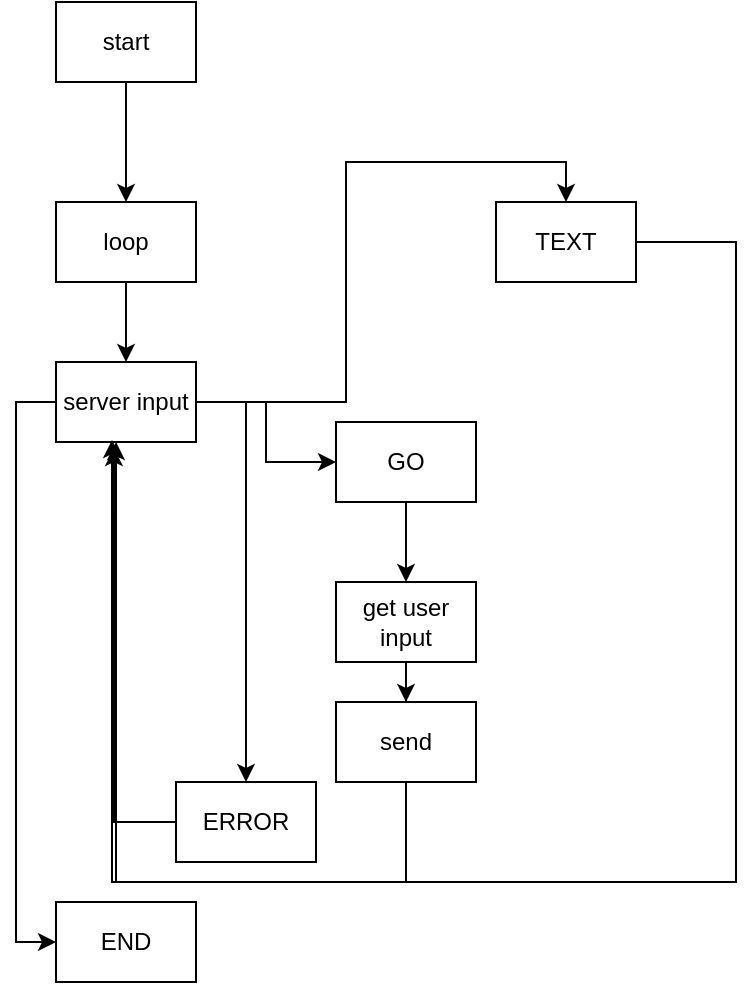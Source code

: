 <mxfile version="15.2.9" type="device"><diagram id="WusoPuk_HN0RMXTf4YOv" name="Page-1"><mxGraphModel dx="1422" dy="762" grid="1" gridSize="10" guides="1" tooltips="1" connect="1" arrows="1" fold="1" page="1" pageScale="1" pageWidth="827" pageHeight="1169" math="0" shadow="0"><root><mxCell id="0"/><mxCell id="1" parent="0"/><mxCell id="jZdxxAXDk2PDn3nHROXA-19" style="edgeStyle=orthogonalEdgeStyle;rounded=0;orthogonalLoop=1;jettySize=auto;html=1;" edge="1" parent="1" source="jZdxxAXDk2PDn3nHROXA-3" target="jZdxxAXDk2PDn3nHROXA-4"><mxGeometry relative="1" as="geometry"/></mxCell><mxCell id="jZdxxAXDk2PDn3nHROXA-3" value="start" style="rounded=0;whiteSpace=wrap;html=1;" vertex="1" parent="1"><mxGeometry x="90" y="130" width="70" height="40" as="geometry"/></mxCell><mxCell id="jZdxxAXDk2PDn3nHROXA-20" style="edgeStyle=orthogonalEdgeStyle;rounded=0;orthogonalLoop=1;jettySize=auto;html=1;" edge="1" parent="1" source="jZdxxAXDk2PDn3nHROXA-4" target="jZdxxAXDk2PDn3nHROXA-6"><mxGeometry relative="1" as="geometry"/></mxCell><mxCell id="jZdxxAXDk2PDn3nHROXA-4" value="loop" style="rounded=0;whiteSpace=wrap;html=1;" vertex="1" parent="1"><mxGeometry x="90" y="230" width="70" height="40" as="geometry"/></mxCell><mxCell id="jZdxxAXDk2PDn3nHROXA-12" style="edgeStyle=orthogonalEdgeStyle;rounded=0;orthogonalLoop=1;jettySize=auto;html=1;entryX=0;entryY=0.5;entryDx=0;entryDy=0;" edge="1" parent="1" source="jZdxxAXDk2PDn3nHROXA-6" target="jZdxxAXDk2PDn3nHROXA-11"><mxGeometry relative="1" as="geometry"><Array as="points"><mxPoint x="70" y="330"/><mxPoint x="70" y="600"/></Array></mxGeometry></mxCell><mxCell id="jZdxxAXDk2PDn3nHROXA-13" style="edgeStyle=orthogonalEdgeStyle;rounded=0;orthogonalLoop=1;jettySize=auto;html=1;exitX=1;exitY=0.5;exitDx=0;exitDy=0;entryX=0.5;entryY=0;entryDx=0;entryDy=0;" edge="1" parent="1" source="jZdxxAXDk2PDn3nHROXA-6" target="jZdxxAXDk2PDn3nHROXA-8"><mxGeometry relative="1" as="geometry"/></mxCell><mxCell id="jZdxxAXDk2PDn3nHROXA-14" style="edgeStyle=orthogonalEdgeStyle;rounded=0;orthogonalLoop=1;jettySize=auto;html=1;" edge="1" parent="1" source="jZdxxAXDk2PDn3nHROXA-6" target="jZdxxAXDk2PDn3nHROXA-9"><mxGeometry relative="1" as="geometry"/></mxCell><mxCell id="jZdxxAXDk2PDn3nHROXA-15" style="edgeStyle=orthogonalEdgeStyle;rounded=0;orthogonalLoop=1;jettySize=auto;html=1;entryX=0.5;entryY=0;entryDx=0;entryDy=0;" edge="1" parent="1" source="jZdxxAXDk2PDn3nHROXA-6" target="jZdxxAXDk2PDn3nHROXA-10"><mxGeometry relative="1" as="geometry"><Array as="points"><mxPoint x="185" y="330"/></Array></mxGeometry></mxCell><mxCell id="jZdxxAXDk2PDn3nHROXA-6" value="server input" style="rounded=0;whiteSpace=wrap;html=1;" vertex="1" parent="1"><mxGeometry x="90" y="310" width="70" height="40" as="geometry"/></mxCell><mxCell id="jZdxxAXDk2PDn3nHROXA-18" style="edgeStyle=orthogonalEdgeStyle;rounded=0;orthogonalLoop=1;jettySize=auto;html=1;" edge="1" parent="1" source="jZdxxAXDk2PDn3nHROXA-8"><mxGeometry relative="1" as="geometry"><mxPoint x="120" y="350" as="targetPoint"/><Array as="points"><mxPoint x="430" y="250"/><mxPoint x="430" y="570"/><mxPoint x="120" y="570"/></Array></mxGeometry></mxCell><mxCell id="jZdxxAXDk2PDn3nHROXA-8" value="TEXT" style="rounded=0;whiteSpace=wrap;html=1;" vertex="1" parent="1"><mxGeometry x="310" y="230" width="70" height="40" as="geometry"/></mxCell><mxCell id="jZdxxAXDk2PDn3nHROXA-24" style="edgeStyle=orthogonalEdgeStyle;rounded=0;orthogonalLoop=1;jettySize=auto;html=1;entryX=0.5;entryY=0;entryDx=0;entryDy=0;" edge="1" parent="1" source="jZdxxAXDk2PDn3nHROXA-9" target="jZdxxAXDk2PDn3nHROXA-21"><mxGeometry relative="1" as="geometry"/></mxCell><mxCell id="jZdxxAXDk2PDn3nHROXA-9" value="GO" style="rounded=0;whiteSpace=wrap;html=1;" vertex="1" parent="1"><mxGeometry x="230" y="340" width="70" height="40" as="geometry"/></mxCell><mxCell id="jZdxxAXDk2PDn3nHROXA-16" style="edgeStyle=orthogonalEdgeStyle;rounded=0;orthogonalLoop=1;jettySize=auto;html=1;entryX=0.414;entryY=1.075;entryDx=0;entryDy=0;entryPerimeter=0;" edge="1" parent="1" source="jZdxxAXDk2PDn3nHROXA-10" target="jZdxxAXDk2PDn3nHROXA-6"><mxGeometry relative="1" as="geometry"><Array as="points"><mxPoint x="119" y="540"/></Array></mxGeometry></mxCell><mxCell id="jZdxxAXDk2PDn3nHROXA-10" value="ERROR" style="rounded=0;whiteSpace=wrap;html=1;" vertex="1" parent="1"><mxGeometry x="150" y="520" width="70" height="40" as="geometry"/></mxCell><mxCell id="jZdxxAXDk2PDn3nHROXA-11" value="END" style="rounded=0;whiteSpace=wrap;html=1;" vertex="1" parent="1"><mxGeometry x="90" y="580" width="70" height="40" as="geometry"/></mxCell><mxCell id="jZdxxAXDk2PDn3nHROXA-23" style="edgeStyle=orthogonalEdgeStyle;rounded=0;orthogonalLoop=1;jettySize=auto;html=1;" edge="1" parent="1" source="jZdxxAXDk2PDn3nHROXA-21" target="jZdxxAXDk2PDn3nHROXA-22"><mxGeometry relative="1" as="geometry"/></mxCell><mxCell id="jZdxxAXDk2PDn3nHROXA-21" value="get user input" style="rounded=0;whiteSpace=wrap;html=1;" vertex="1" parent="1"><mxGeometry x="230" y="420" width="70" height="40" as="geometry"/></mxCell><mxCell id="jZdxxAXDk2PDn3nHROXA-27" style="edgeStyle=orthogonalEdgeStyle;rounded=0;orthogonalLoop=1;jettySize=auto;html=1;entryX=0.4;entryY=0.975;entryDx=0;entryDy=0;entryPerimeter=0;" edge="1" parent="1" source="jZdxxAXDk2PDn3nHROXA-22" target="jZdxxAXDk2PDn3nHROXA-6"><mxGeometry relative="1" as="geometry"><Array as="points"><mxPoint x="265" y="570"/><mxPoint x="118" y="570"/></Array></mxGeometry></mxCell><mxCell id="jZdxxAXDk2PDn3nHROXA-22" value="send" style="rounded=0;whiteSpace=wrap;html=1;" vertex="1" parent="1"><mxGeometry x="230" y="480" width="70" height="40" as="geometry"/></mxCell></root></mxGraphModel></diagram></mxfile>